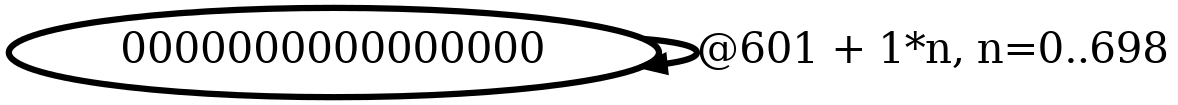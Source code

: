 digraph G {
        node [style=rounded, penwidth=3, fontsize=20, shape=oval];
        "0000000000000000" -> "0000000000000000" [label="@601 + 1*n, n=0..698", color=black,arrowsize=1,style=bold,penwidth=3,fontsize=20];
}
